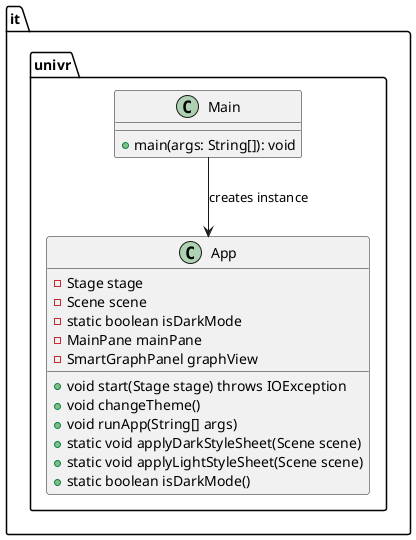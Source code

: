@startuml
package it.univr {
    class Main {
        +main(args: String[]): void
    }
    class App {
        - Stage stage
        - Scene scene
        - static boolean isDarkMode
        - MainPane mainPane
        - SmartGraphPanel graphView

        + void start(Stage stage) throws IOException
        + void changeTheme()
        + void runApp(String[] args)
        + static void applyDarkStyleSheet(Scene scene)
        + static void applyLightStyleSheet(Scene scene)
        + static boolean isDarkMode()
    }
    Main --> App : creates instance
}

@enduml